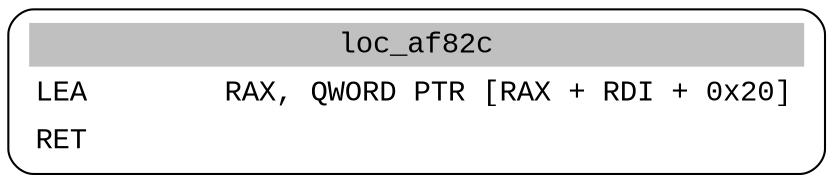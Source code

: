 digraph asm_graph {
1941 [
shape="Mrecord" fontname="Courier New"label =<<table border="0" cellborder="0" cellpadding="3"><tr><td align="center" colspan="2" bgcolor="grey">loc_af82c</td></tr><tr><td align="left">LEA        RAX, QWORD PTR [RAX + RDI + 0x20]</td></tr><tr><td align="left">RET        </td></tr></table>> ];
}